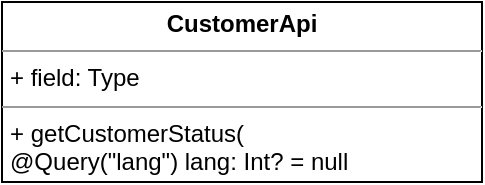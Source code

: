 <mxfile version="15.7.3" type="github">
  <diagram id="QN5mFzQDCflkmAVmNGgj" name="Page-1">
    <mxGraphModel dx="981" dy="503" grid="1" gridSize="10" guides="1" tooltips="1" connect="1" arrows="1" fold="1" page="1" pageScale="1" pageWidth="850" pageHeight="1100" math="0" shadow="0">
      <root>
        <mxCell id="0" />
        <mxCell id="1" parent="0" />
        <mxCell id="lqZP2IpAEOQLERp2CW0c-1" value="&lt;p style=&quot;margin: 0px ; margin-top: 4px ; text-align: center&quot;&gt;&lt;b&gt;CustomerApi&lt;/b&gt;&lt;/p&gt;&lt;hr size=&quot;1&quot;&gt;&lt;p style=&quot;margin: 0px ; margin-left: 4px&quot;&gt;+ field: Type&lt;/p&gt;&lt;hr size=&quot;1&quot;&gt;&lt;p style=&quot;margin: 0px ; margin-left: 4px&quot;&gt;+ getCustomerStatus(&lt;/p&gt;&lt;p style=&quot;margin: 0px ; margin-left: 4px&quot;&gt;@Query(&quot;lang&quot;) lang: Int? = null&lt;br&gt;&lt;/p&gt;&lt;p style=&quot;margin: 0px ; margin-left: 4px&quot;&gt;)&lt;br&gt;&lt;/p&gt;" style="verticalAlign=top;align=left;overflow=fill;fontSize=12;fontFamily=Helvetica;html=1;" vertex="1" parent="1">
          <mxGeometry x="80" y="280" width="240" height="90" as="geometry" />
        </mxCell>
      </root>
    </mxGraphModel>
  </diagram>
</mxfile>
